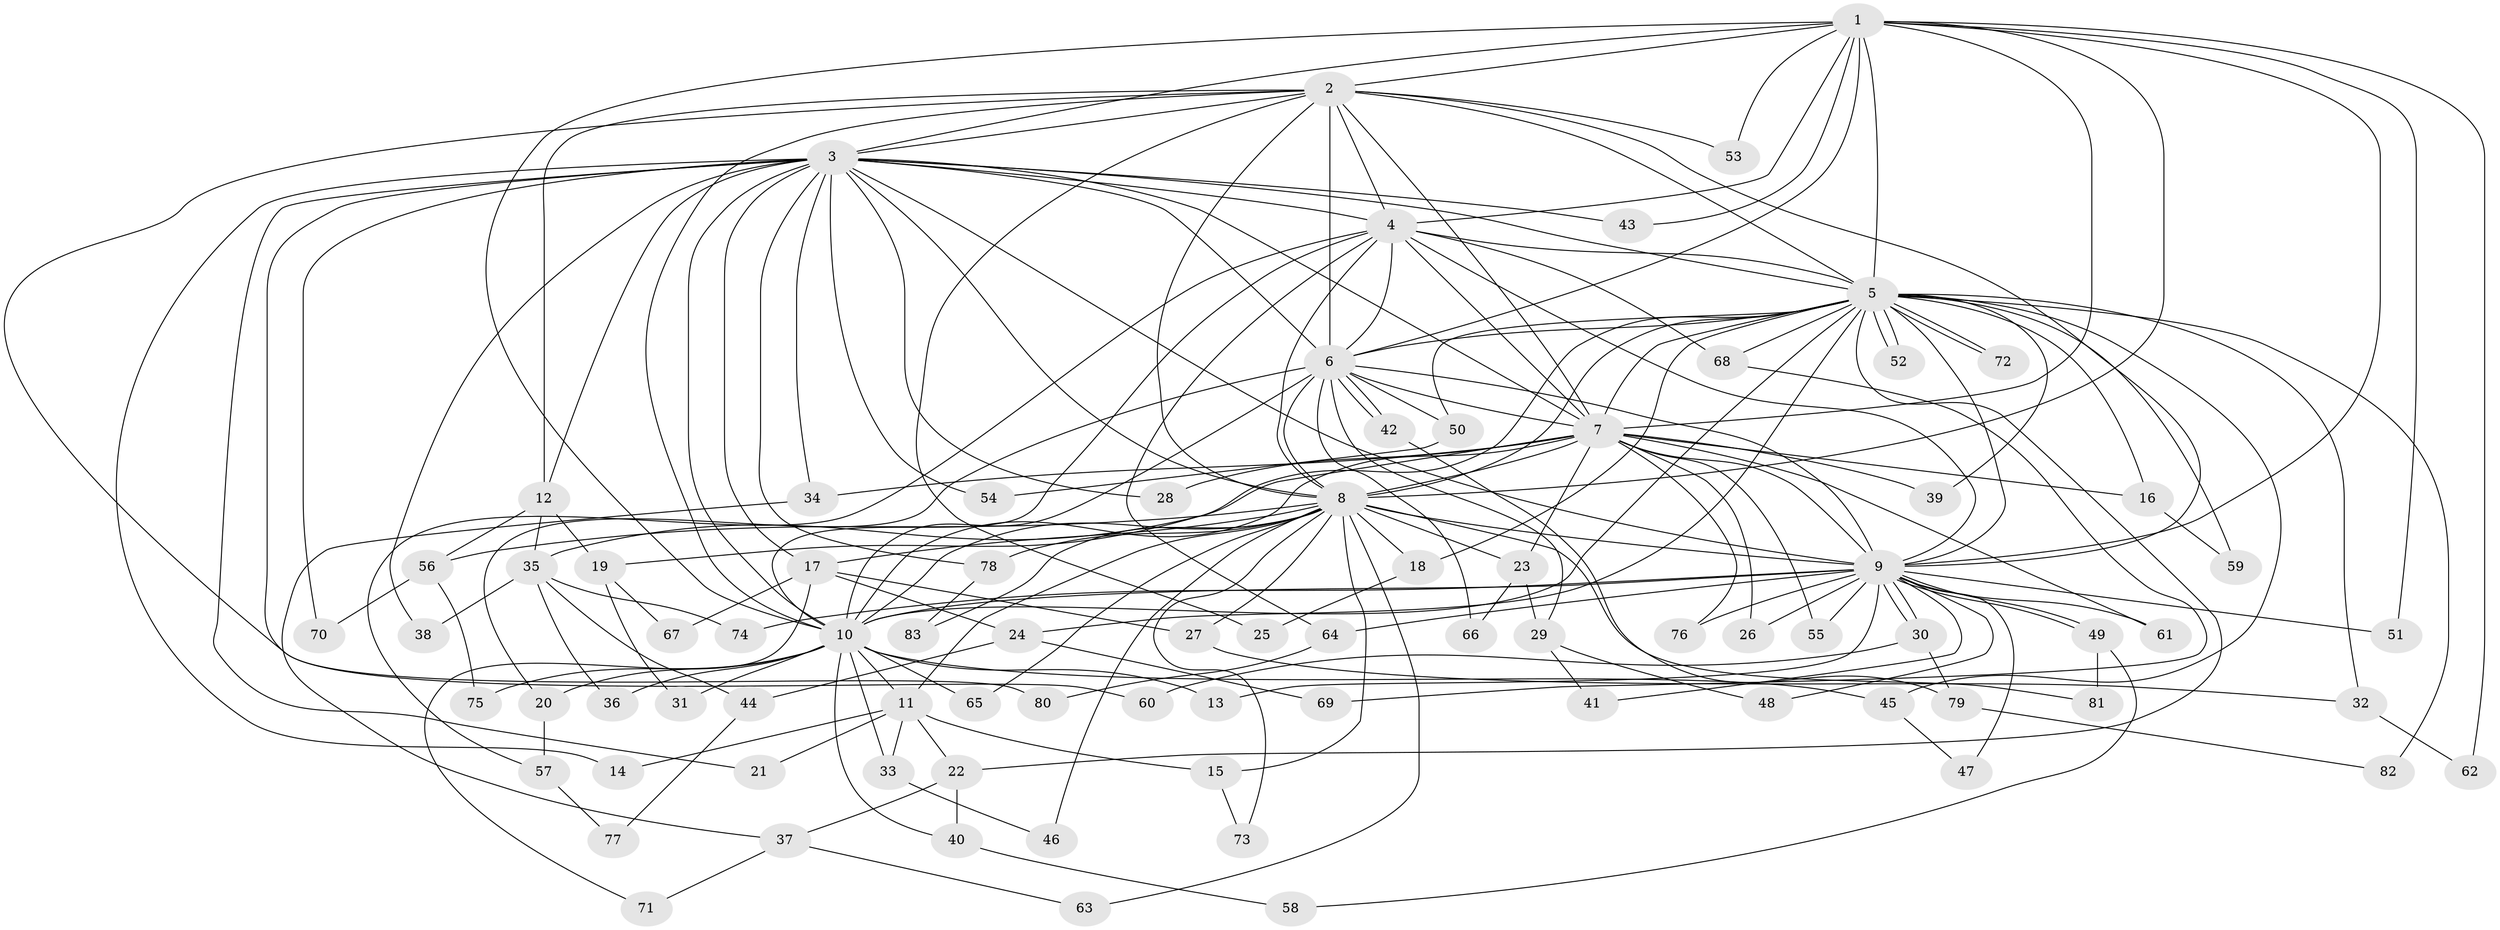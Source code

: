 // Generated by graph-tools (version 1.1) at 2025/35/03/09/25 02:35:04]
// undirected, 83 vertices, 191 edges
graph export_dot {
graph [start="1"]
  node [color=gray90,style=filled];
  1;
  2;
  3;
  4;
  5;
  6;
  7;
  8;
  9;
  10;
  11;
  12;
  13;
  14;
  15;
  16;
  17;
  18;
  19;
  20;
  21;
  22;
  23;
  24;
  25;
  26;
  27;
  28;
  29;
  30;
  31;
  32;
  33;
  34;
  35;
  36;
  37;
  38;
  39;
  40;
  41;
  42;
  43;
  44;
  45;
  46;
  47;
  48;
  49;
  50;
  51;
  52;
  53;
  54;
  55;
  56;
  57;
  58;
  59;
  60;
  61;
  62;
  63;
  64;
  65;
  66;
  67;
  68;
  69;
  70;
  71;
  72;
  73;
  74;
  75;
  76;
  77;
  78;
  79;
  80;
  81;
  82;
  83;
  1 -- 2;
  1 -- 3;
  1 -- 4;
  1 -- 5;
  1 -- 6;
  1 -- 7;
  1 -- 8;
  1 -- 9;
  1 -- 10;
  1 -- 43;
  1 -- 51;
  1 -- 53;
  1 -- 62;
  2 -- 3;
  2 -- 4;
  2 -- 5;
  2 -- 6;
  2 -- 7;
  2 -- 8;
  2 -- 9;
  2 -- 10;
  2 -- 12;
  2 -- 25;
  2 -- 53;
  2 -- 60;
  3 -- 4;
  3 -- 5;
  3 -- 6;
  3 -- 7;
  3 -- 8;
  3 -- 9;
  3 -- 10;
  3 -- 12;
  3 -- 14;
  3 -- 17;
  3 -- 21;
  3 -- 28;
  3 -- 34;
  3 -- 38;
  3 -- 43;
  3 -- 54;
  3 -- 70;
  3 -- 78;
  3 -- 80;
  4 -- 5;
  4 -- 6;
  4 -- 7;
  4 -- 8;
  4 -- 9;
  4 -- 10;
  4 -- 57;
  4 -- 64;
  4 -- 68;
  5 -- 6;
  5 -- 7;
  5 -- 8;
  5 -- 9;
  5 -- 10;
  5 -- 16;
  5 -- 18;
  5 -- 19;
  5 -- 22;
  5 -- 24;
  5 -- 32;
  5 -- 39;
  5 -- 45;
  5 -- 50;
  5 -- 52;
  5 -- 52;
  5 -- 59;
  5 -- 68;
  5 -- 72;
  5 -- 72;
  5 -- 82;
  6 -- 7;
  6 -- 8;
  6 -- 9;
  6 -- 10;
  6 -- 20;
  6 -- 29;
  6 -- 42;
  6 -- 42;
  6 -- 50;
  6 -- 66;
  7 -- 8;
  7 -- 9;
  7 -- 10;
  7 -- 16;
  7 -- 23;
  7 -- 26;
  7 -- 28;
  7 -- 34;
  7 -- 35;
  7 -- 39;
  7 -- 55;
  7 -- 61;
  7 -- 76;
  8 -- 9;
  8 -- 10;
  8 -- 11;
  8 -- 15;
  8 -- 17;
  8 -- 18;
  8 -- 23;
  8 -- 27;
  8 -- 46;
  8 -- 56;
  8 -- 63;
  8 -- 65;
  8 -- 73;
  8 -- 78;
  8 -- 81;
  8 -- 83;
  9 -- 10;
  9 -- 13;
  9 -- 26;
  9 -- 30;
  9 -- 30;
  9 -- 41;
  9 -- 47;
  9 -- 48;
  9 -- 49;
  9 -- 49;
  9 -- 51;
  9 -- 55;
  9 -- 61;
  9 -- 64;
  9 -- 74;
  9 -- 76;
  10 -- 11;
  10 -- 13;
  10 -- 20;
  10 -- 31;
  10 -- 33;
  10 -- 36;
  10 -- 40;
  10 -- 45;
  10 -- 65;
  10 -- 75;
  11 -- 14;
  11 -- 15;
  11 -- 21;
  11 -- 22;
  11 -- 33;
  12 -- 19;
  12 -- 35;
  12 -- 56;
  15 -- 73;
  16 -- 59;
  17 -- 24;
  17 -- 27;
  17 -- 67;
  17 -- 71;
  18 -- 25;
  19 -- 31;
  19 -- 67;
  20 -- 57;
  22 -- 37;
  22 -- 40;
  23 -- 29;
  23 -- 66;
  24 -- 44;
  24 -- 69;
  27 -- 32;
  29 -- 41;
  29 -- 48;
  30 -- 60;
  30 -- 79;
  32 -- 62;
  33 -- 46;
  34 -- 37;
  35 -- 36;
  35 -- 38;
  35 -- 44;
  35 -- 74;
  37 -- 63;
  37 -- 71;
  40 -- 58;
  42 -- 79;
  44 -- 77;
  45 -- 47;
  49 -- 58;
  49 -- 81;
  50 -- 54;
  56 -- 70;
  56 -- 75;
  57 -- 77;
  64 -- 80;
  68 -- 69;
  78 -- 83;
  79 -- 82;
}
